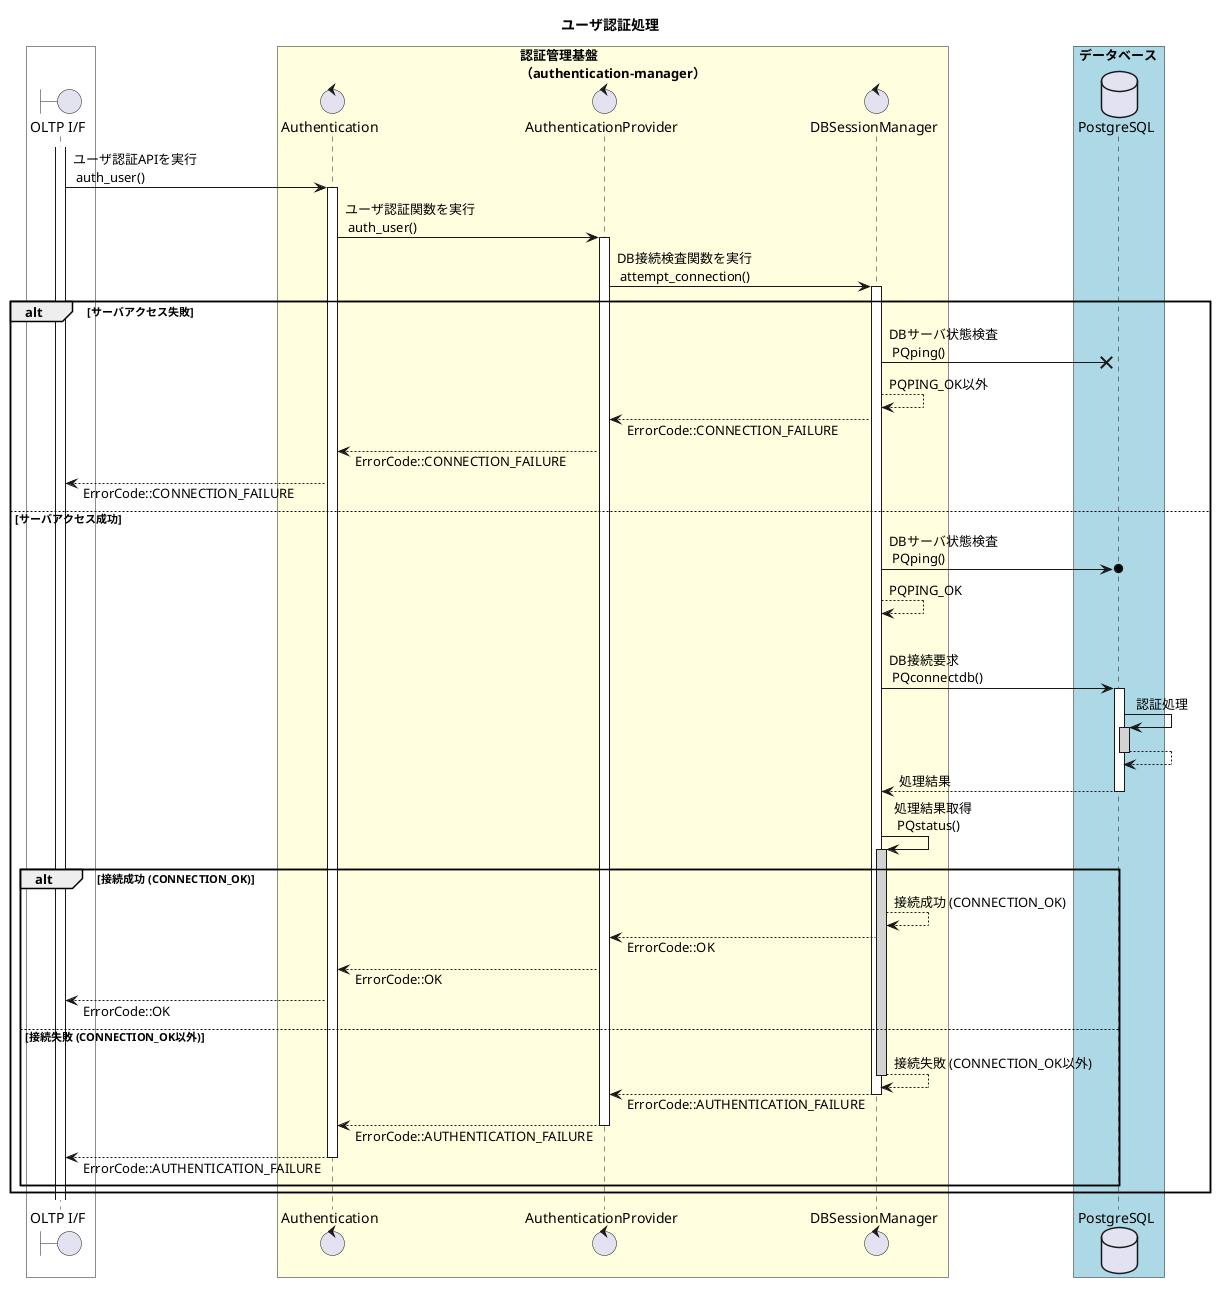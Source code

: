 '/_/_/_/_/_/_/_/_/_/_/_/_/_/_/_/_/_/_/_/_/_/_/_/_/_/_/_/_/_/_/_/_/_/_/_/_/_/_/_/_/_/_/_/_/_/_/
@startuml SequenceDiagram_authentication
skinparam responseMessageBelowArrow true

title ユーザ認証処理

box #White
  boundary "OLTP I/F" as ogawayama
end box

box "認証管理基盤\n（authentication-manager）" #LightYellow
  control Authentication
  control AuthenticationProvider
  control DBSessionManager
end box

box データベース #LightBlue
  database PostgreSQL
end box

activate ogawayama
  ogawayama -> Authentication ++ : ユーザ認証APIを実行\n auth_user()
    Authentication -> AuthenticationProvider ++ : ユーザ認証関数を実行\n auth_user()
      AuthenticationProvider -> DBSessionManager ++ : DB接続検査関数を実行\n attempt_connection()
alt サーバアクセス失敗
        DBSessionManager ->x PostgreSQL : DBサーバ状態検査\n PQping()
        DBSessionManager --> DBSessionManager : PQPING_OK以外
      AuthenticationProvider <-- DBSessionManager : ErrorCode::CONNECTION_FAILURE
    Authentication <-- AuthenticationProvider : ErrorCode::CONNECTION_FAILURE
  ogawayama <-- Authentication : ErrorCode::CONNECTION_FAILURE
else サーバアクセス成功
        DBSessionManager ->o PostgreSQL : DBサーバ状態検査\n PQping()
        DBSessionManager --> DBSessionManager : PQPING_OK
        |||
        DBSessionManager -> PostgreSQL ++: DB接続要求\n PQconnectdb()
          PostgreSQL -> PostgreSQL ++ #LightGray  : 認証処理
          return
        return 処理結果
        DBSessionManager -> DBSessionManager ++ #LightGray : 処理結果取得\n PQstatus()
alt 接続成功 (CONNECTION_OK)
        DBSessionManager --> DBSessionManager : 接続成功 (CONNECTION_OK)
      AuthenticationProvider <-- DBSessionManager : ErrorCode::OK
    Authentication <-- AuthenticationProvider : ErrorCode::OK
  ogawayama <-- Authentication : ErrorCode::OK
else 接続失敗 (CONNECTION_OK以外)
        DBSessionManager --> DBSessionManager -- : 接続失敗 (CONNECTION_OK以外)
      AuthenticationProvider <-- DBSessionManager -- : ErrorCode::AUTHENTICATION_FAILURE
    Authentication <-- AuthenticationProvider -- : ErrorCode::AUTHENTICATION_FAILURE
  ogawayama <-- Authentication -- : ErrorCode::AUTHENTICATION_FAILURE
end
end

@enduml
